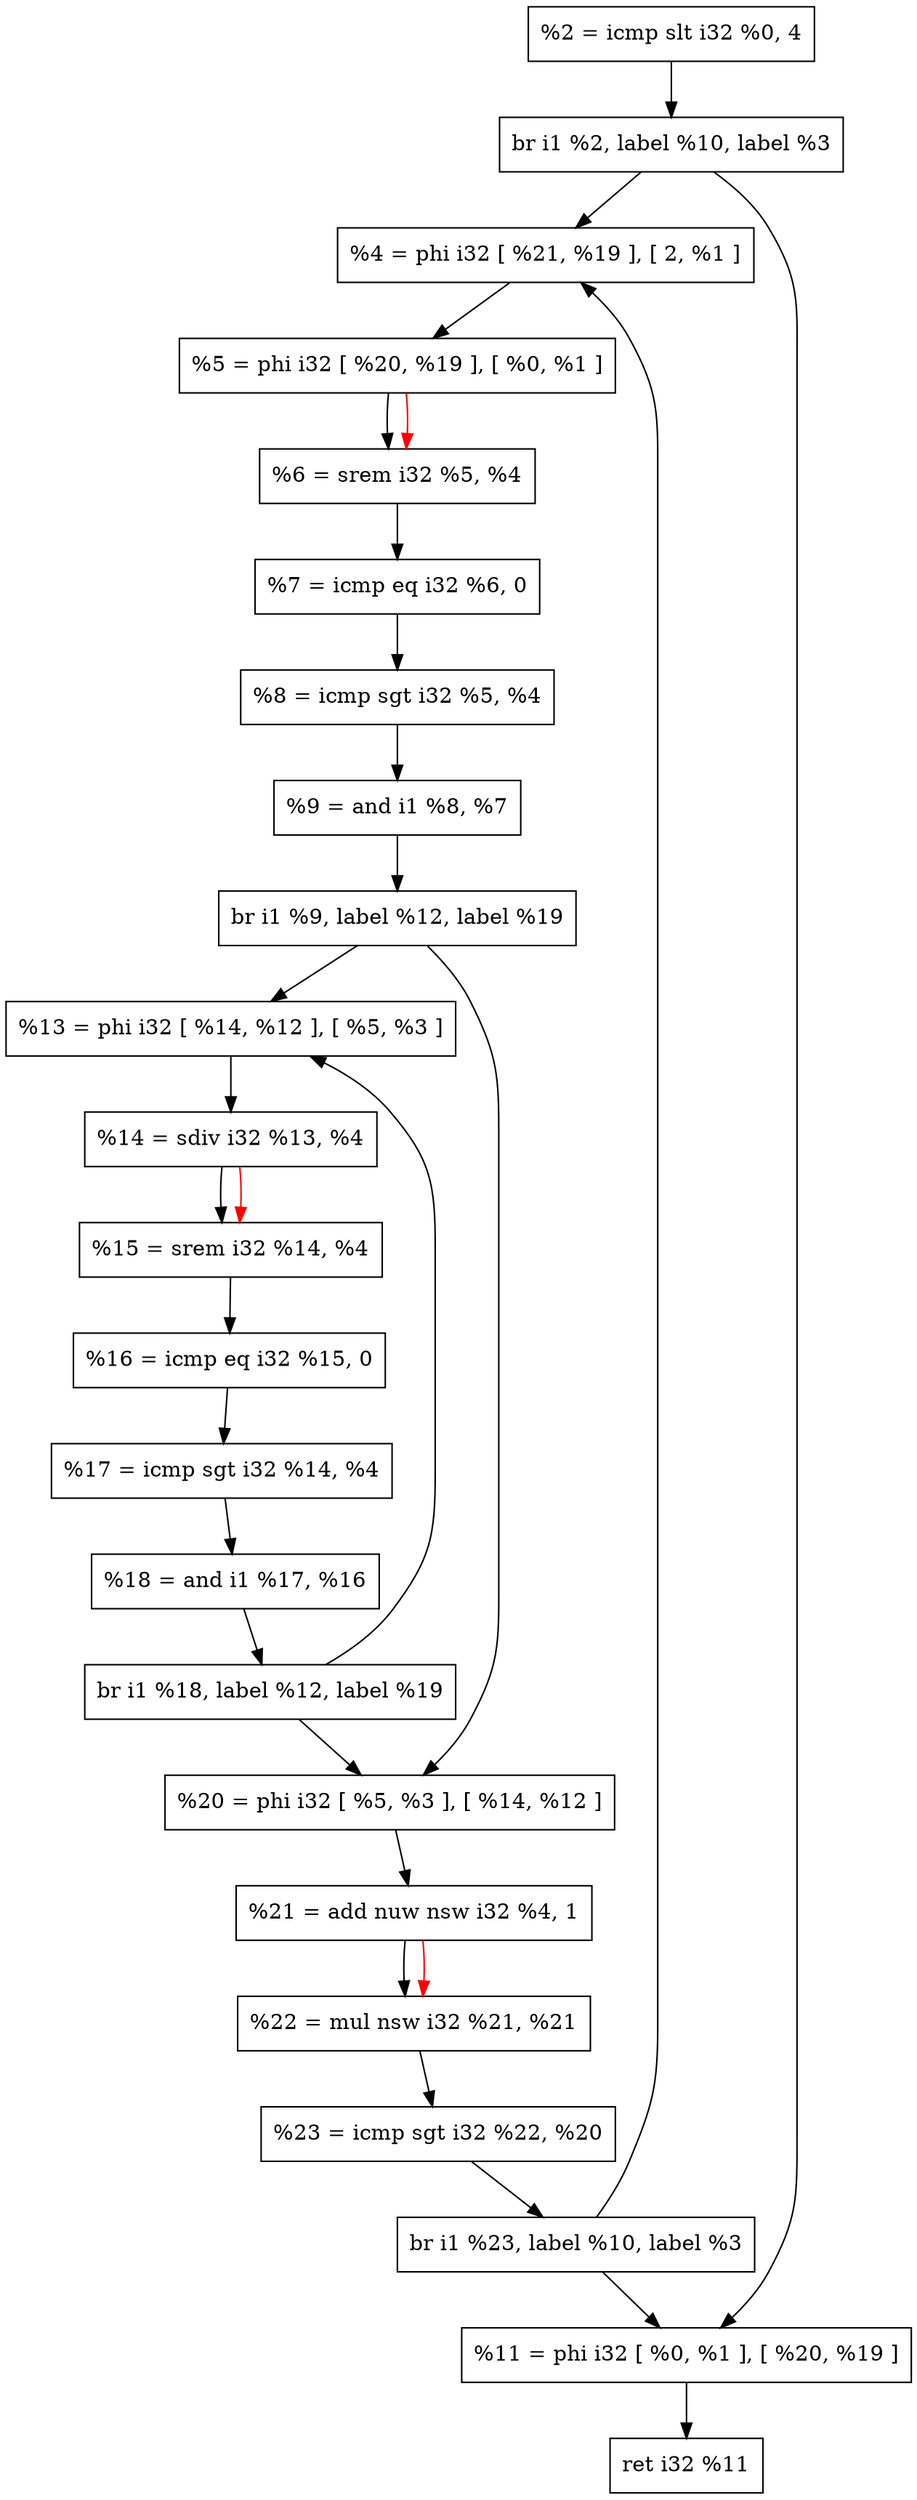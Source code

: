 digraph "DFG for '_Z20largest_prime_factori' function" {
 Node0x55ad3df2a950[shape=record, label="  %2 = icmp slt i32 %0, 4"];
 Node0x55ad3df2aa30[shape=record, label="  br i1 %2, label %10, label %3"];
 Node0x55ad3df2ab50[shape=record, label="  %4 = phi i32 [ %21, %19 ], [ 2, %1 ]"];
 Node0x55ad3df2ac50[shape=record, label="  %5 = phi i32 [ %20, %19 ], [ %0, %1 ]"];
 Node0x55ad3df2ad20[shape=record, label="  %6 = srem i32 %5, %4"];
 Node0x55ad3df2ae00[shape=record, label="  %7 = icmp eq i32 %6, 0"];
 Node0x55ad3df2af10[shape=record, label="  %8 = icmp sgt i32 %5, %4"];
 Node0x55ad3df2b030[shape=record, label="  %9 = and i1 %8, %7"];
 Node0x55ad3df2b140[shape=record, label="  br i1 %9, label %12, label %19"];
 Node0x55ad3df2b250[shape=record, label="  %11 = phi i32 [ %0, %1 ], [ %20, %19 ]"];
 Node0x55ad3df2b360[shape=record, label="  ret i32 %11"];
 Node0x55ad3df2b470[shape=record, label="  %13 = phi i32 [ %14, %12 ], [ %5, %3 ]"];
 Node0x55ad3df2b580[shape=record, label="  %14 = sdiv i32 %13, %4"];
 Node0x55ad3df2b690[shape=record, label="  %15 = srem i32 %14, %4"];
 Node0x55ad3df2b7a0[shape=record, label="  %16 = icmp eq i32 %15, 0"];
 Node0x55ad3df2b8b0[shape=record, label="  %17 = icmp sgt i32 %14, %4"];
 Node0x55ad3df2b9c0[shape=record, label="  %18 = and i1 %17, %16"];
 Node0x55ad3df2bad0[shape=record, label="  br i1 %18, label %12, label %19"];
 Node0x55ad3df2bb80[shape=record, label="  %20 = phi i32 [ %5, %3 ], [ %14, %12 ]"];
 Node0x55ad3df2bc90[shape=record, label="  %21 = add nuw nsw i32 %4, 1"];
 Node0x55ad3df2bda0[shape=record, label="  %22 = mul nsw i32 %21, %21"];
 Node0x55ad3df2beb0[shape=record, label="  %23 = icmp sgt i32 %22, %20"];
 Node0x55ad3df2bfc0[shape=record, label="  br i1 %23, label %10, label %3"];
 Node0x55ad3df2a950 -> Node0x55ad3df2aa30
 Node0x55ad3df2aa30 -> Node0x55ad3df2ab50
 Node0x55ad3df2aa30 -> Node0x55ad3df2b250
 Node0x55ad3df2ab50 -> Node0x55ad3df2ac50
 Node0x55ad3df2ac50 -> Node0x55ad3df2ad20
 Node0x55ad3df2ad20 -> Node0x55ad3df2ae00
 Node0x55ad3df2ae00 -> Node0x55ad3df2af10
 Node0x55ad3df2af10 -> Node0x55ad3df2b030
 Node0x55ad3df2b030 -> Node0x55ad3df2b140
 Node0x55ad3df2b140 -> Node0x55ad3df2b470
 Node0x55ad3df2b140 -> Node0x55ad3df2bb80
 Node0x55ad3df2b250 -> Node0x55ad3df2b360
 Node0x55ad3df2b470 -> Node0x55ad3df2b580
 Node0x55ad3df2b580 -> Node0x55ad3df2b690
 Node0x55ad3df2b690 -> Node0x55ad3df2b7a0
 Node0x55ad3df2b7a0 -> Node0x55ad3df2b8b0
 Node0x55ad3df2b8b0 -> Node0x55ad3df2b9c0
 Node0x55ad3df2b9c0 -> Node0x55ad3df2bad0
 Node0x55ad3df2bad0 -> Node0x55ad3df2b470
 Node0x55ad3df2bad0 -> Node0x55ad3df2bb80
 Node0x55ad3df2bb80 -> Node0x55ad3df2bc90
 Node0x55ad3df2bc90 -> Node0x55ad3df2bda0
 Node0x55ad3df2bda0 -> Node0x55ad3df2beb0
 Node0x55ad3df2beb0 -> Node0x55ad3df2bfc0
 Node0x55ad3df2bfc0 -> Node0x55ad3df2b250
 Node0x55ad3df2bfc0 -> Node0x55ad3df2ab50
edge [color=red]
 Node0x55ad3df2ac50 -> Node0x55ad3df2ad20
 Node0x55ad3df2b580 -> Node0x55ad3df2b690
 Node0x55ad3df2bc90 -> Node0x55ad3df2bda0
}
